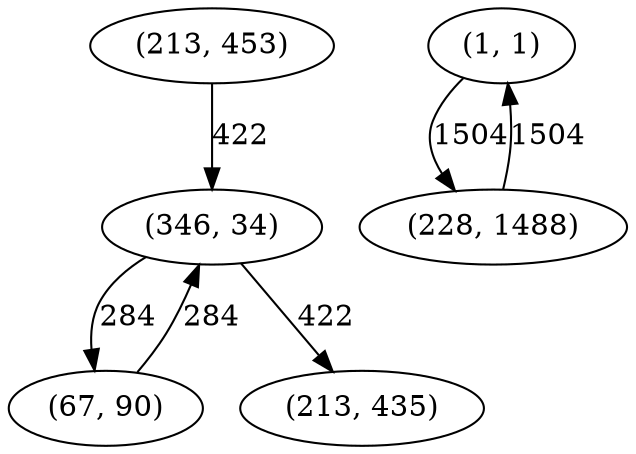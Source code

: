 digraph GG {
	"(213, 453)" -> "(346, 34)" [label="422"]
	"(67, 90)" -> "(346, 34)" [label="284"]
	"(346, 34)" -> "(213, 435)" [label="422"]
	"(346, 34)" -> "(67, 90)" [label="284"]
	"(1, 1)" -> "(228, 1488)" [label="1504"]
	"(228, 1488)" -> "(1, 1)" [label="1504"]
}
